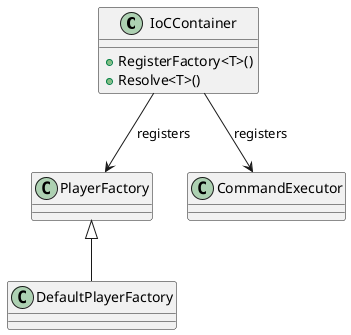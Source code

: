@startuml
class IoCContainer {
  +RegisterFactory<T>()
  +Resolve<T>()
}
class PlayerFactory
class DefaultPlayerFactory
class CommandExecutor

IoCContainer --> PlayerFactory : registers
IoCContainer --> CommandExecutor : registers
PlayerFactory <|-- DefaultPlayerFactory
@enduml